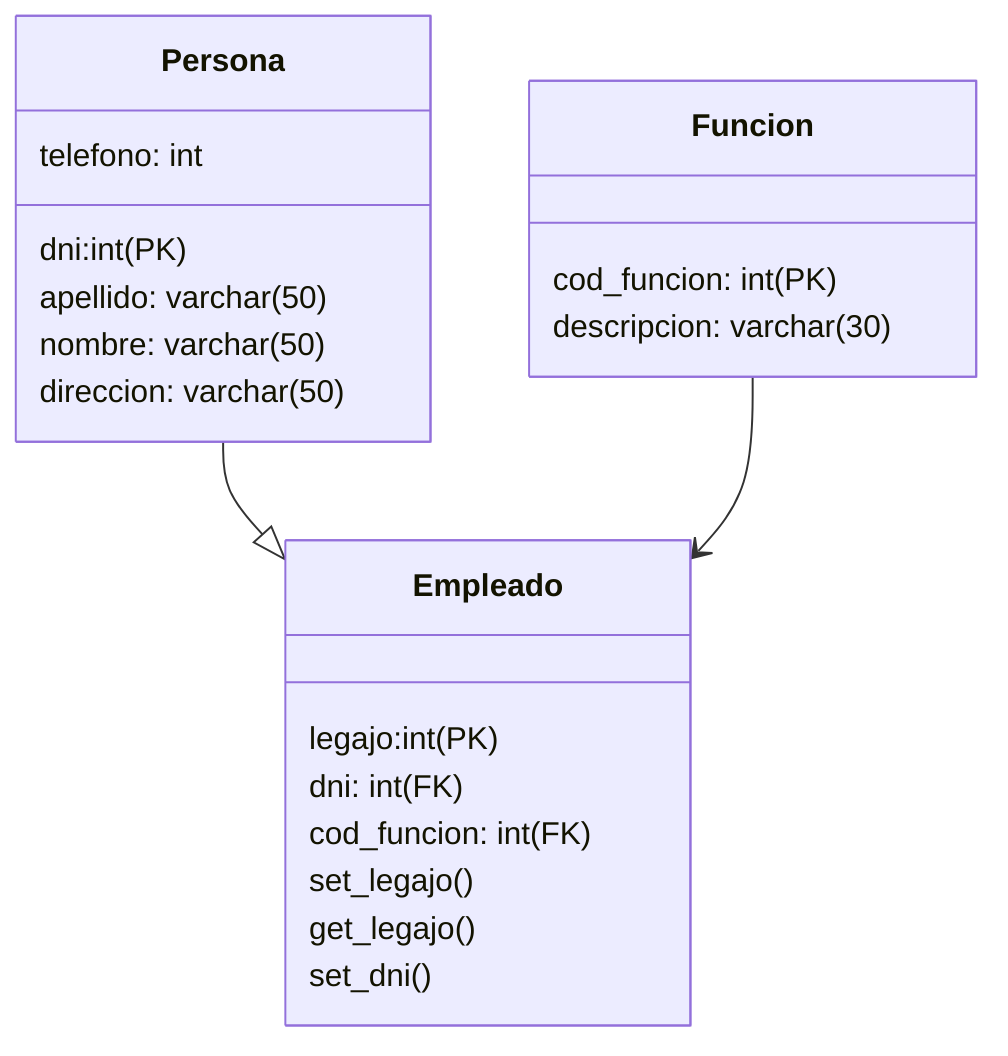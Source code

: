 classDiagram
class Persona{
    dni:int (PK)
    apellido: varchar(50)
    nombre: varchar(50)
    direccion: varchar(50)
    telefono: int
}
class Empleado{
    legajo:int (PK)
    dni: int (FK)
    cod_funcion: int (FK)
    set_legajo()
    get_legajo()
    set_dni()

}
class Funcion{
    cod_funcion: int(PK)
    descripcion: varchar(30)
}
%% asociacion
Persona--|> Empleado 
%%dependencia
Funcion --> Empleado